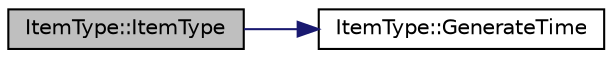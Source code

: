 digraph "ItemType::ItemType"
{
 // LATEX_PDF_SIZE
  edge [fontname="Helvetica",fontsize="10",labelfontname="Helvetica",labelfontsize="10"];
  node [fontname="Helvetica",fontsize="10",shape=record];
  rankdir="LR";
  Node0 [label="ItemType::ItemType",height=0.2,width=0.4,color="black", fillcolor="grey75", style="filled", fontcolor="black",tooltip=" "];
  Node0 -> Node1 [color="midnightblue",fontsize="10",style="solid",fontname="Helvetica"];
  Node1 [label="ItemType::GenerateTime",height=0.2,width=0.4,color="black", fillcolor="white", style="filled",URL="$class_item_type.html#adbc3ed4932a99903e5f67d7ed43c1ca1",tooltip="generate string type time using the current time."];
}

